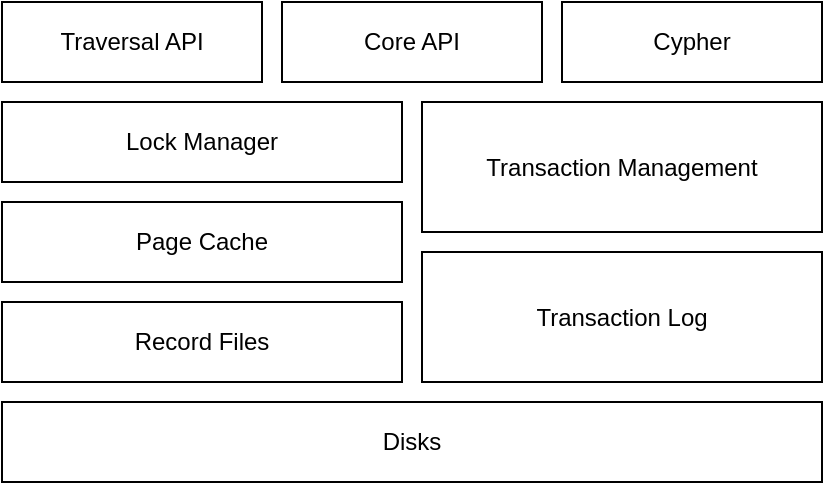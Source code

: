 <mxfile version="21.0.2" type="github">
  <diagram name="Page-1" id="SS3sy76JZ0lEhDeixWL_">
    <mxGraphModel dx="670" dy="638" grid="1" gridSize="10" guides="1" tooltips="1" connect="1" arrows="1" fold="1" page="1" pageScale="1" pageWidth="850" pageHeight="1100" math="0" shadow="0">
      <root>
        <mxCell id="0" />
        <mxCell id="1" parent="0" />
        <mxCell id="YXxV-EYZ3SHVKw9pmJ1f-1" value="Traversal API" style="rounded=0;whiteSpace=wrap;html=1;" vertex="1" parent="1">
          <mxGeometry x="120" y="150" width="130" height="40" as="geometry" />
        </mxCell>
        <mxCell id="YXxV-EYZ3SHVKw9pmJ1f-2" value="Core API" style="rounded=0;whiteSpace=wrap;html=1;" vertex="1" parent="1">
          <mxGeometry x="260" y="150" width="130" height="40" as="geometry" />
        </mxCell>
        <mxCell id="YXxV-EYZ3SHVKw9pmJ1f-3" value="Cypher" style="rounded=0;whiteSpace=wrap;html=1;" vertex="1" parent="1">
          <mxGeometry x="400" y="150" width="130" height="40" as="geometry" />
        </mxCell>
        <mxCell id="YXxV-EYZ3SHVKw9pmJ1f-4" value="Lock Manager" style="rounded=0;whiteSpace=wrap;html=1;" vertex="1" parent="1">
          <mxGeometry x="120" y="200" width="200" height="40" as="geometry" />
        </mxCell>
        <mxCell id="YXxV-EYZ3SHVKw9pmJ1f-5" value="Page Cache" style="rounded=0;whiteSpace=wrap;html=1;" vertex="1" parent="1">
          <mxGeometry x="120" y="250" width="200" height="40" as="geometry" />
        </mxCell>
        <mxCell id="YXxV-EYZ3SHVKw9pmJ1f-6" value="Record Files" style="rounded=0;whiteSpace=wrap;html=1;" vertex="1" parent="1">
          <mxGeometry x="120" y="300" width="200" height="40" as="geometry" />
        </mxCell>
        <mxCell id="YXxV-EYZ3SHVKw9pmJ1f-7" value="Disks" style="rounded=0;whiteSpace=wrap;html=1;" vertex="1" parent="1">
          <mxGeometry x="120" y="350" width="410" height="40" as="geometry" />
        </mxCell>
        <mxCell id="YXxV-EYZ3SHVKw9pmJ1f-8" value="Transaction Management" style="rounded=0;whiteSpace=wrap;html=1;" vertex="1" parent="1">
          <mxGeometry x="330" y="200" width="200" height="65" as="geometry" />
        </mxCell>
        <mxCell id="YXxV-EYZ3SHVKw9pmJ1f-10" value="Transaction Log" style="rounded=0;whiteSpace=wrap;html=1;" vertex="1" parent="1">
          <mxGeometry x="330" y="275" width="200" height="65" as="geometry" />
        </mxCell>
      </root>
    </mxGraphModel>
  </diagram>
</mxfile>
